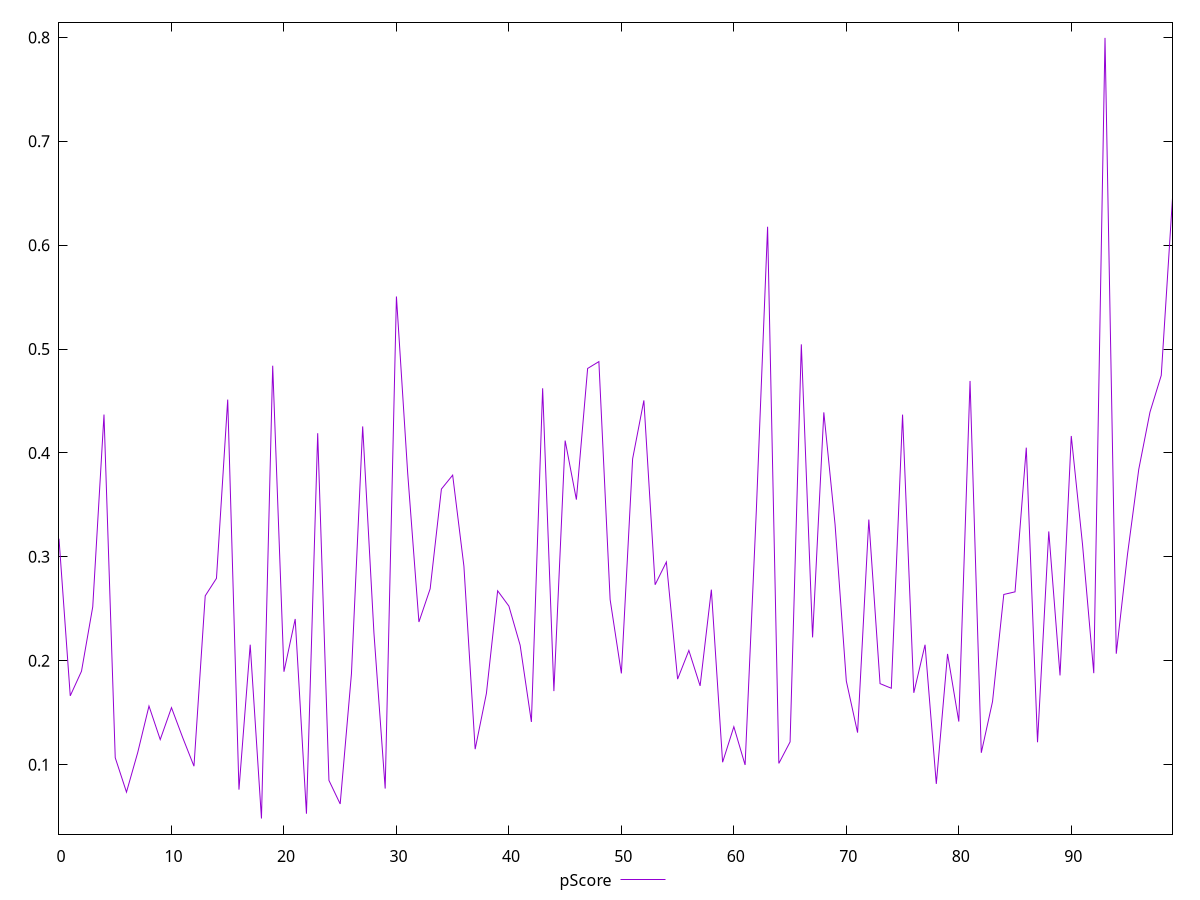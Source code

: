 reset

$pScore <<EOF
0 0.3174728165538433
1 0.16622302383565513
2 0.1899340962573603
3 0.2518970901008757
4 0.4369776663778337
5 0.10663047527361941
6 0.07353437391041312
7 0.11169745098837847
8 0.15640158503818102
9 0.12412383402323579
10 0.1548559105515246
11 0.12596988484700666
12 0.0984973523798518
13 0.26248768161930236
14 0.2793372829356363
15 0.4514039926722898
16 0.07594263375958366
17 0.21547279489410998
18 0.048127131466499384
19 0.4840132906412002
20 0.1894386192730756
21 0.2402212161484914
22 0.05274584057038634
23 0.41902450894375426
24 0.08483707353518061
25 0.06214347447513191
26 0.18734473327076717
27 0.42554426115480015
28 0.22680202146063438
29 0.0769477903368998
30 0.5506536044551262
31 0.38076035667787567
32 0.23731708177971444
33 0.26929029444309044
34 0.3652804298955368
35 0.37867807577585855
36 0.2910729022145287
37 0.11488702902807779
38 0.16851389848915943
39 0.26733581307949356
40 0.252600317386751
41 0.21493488770744484
42 0.1411127323661806
43 0.4622834576166042
44 0.1707764297727043
45 0.4119573437627099
46 0.35513721843696433
47 0.48138985011981467
48 0.4879741270419871
49 0.25893096736243115
50 0.18782314988444132
51 0.39439349239453964
52 0.45063264668212355
53 0.27317149474796065
54 0.2950788382832518
55 0.18232252669299176
56 0.20989159925429612
57 0.17580205386362469
58 0.2684463283035353
59 0.10230234580989106
60 0.13648106025466328
61 0.09969612223444352
62 0.3448248793391906
63 0.6177739674115618
64 0.1011880183964276
65 0.12189186298880234
66 0.5045628932497527
67 0.22249175486921785
68 0.4391143469601961
69 0.33108366746051715
70 0.18046424979086834
71 0.13082475888039125
72 0.3359233391382244
73 0.17795643901126512
74 0.17353620888302212
75 0.4369229911013317
76 0.16914430098369904
77 0.21540359821321753
78 0.08146243837379546
79 0.20657475958396643
80 0.14146226844690712
81 0.46934232653514474
82 0.11142453840682515
83 0.16073495359332957
84 0.26382132197936825
85 0.2663343566320791
86 0.40513678339819337
87 0.12155700459004193
88 0.32447868534249996
89 0.185880742300365
90 0.41638211937105746
91 0.31196358603599494
92 0.18804733730572487
93 0.7995763928725942
94 0.20676791058788768
95 0.30249716455801284
96 0.384242737589211
97 0.4394291714811782
98 0.4746913186862485
99 0.6452537256861877
EOF

set key outside below
set xrange [0:99]
set yrange [0.033098146238377486:0.8146053781007161]
set trange [0.033098146238377486:0.8146053781007161]
set terminal svg size 640, 500 enhanced background rgb 'white'
set output "reports/report_00027_2021-02-24T12-40-31.850Z/total-blocking-time/samples/music/pScore/values.svg"

plot $pScore title "pScore" with line

reset
